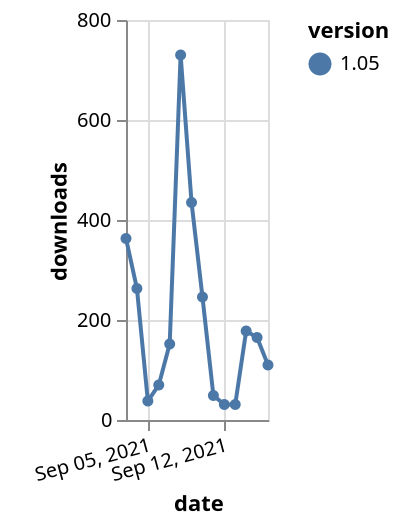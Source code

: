 {"$schema": "https://vega.github.io/schema/vega-lite/v5.json", "description": "A simple bar chart with embedded data.", "data": {"values": [{"date": "2021-09-03", "total": 184241, "delta": 363, "version": "1.05"}, {"date": "2021-09-04", "total": 184504, "delta": 263, "version": "1.05"}, {"date": "2021-09-05", "total": 184542, "delta": 38, "version": "1.05"}, {"date": "2021-09-06", "total": 184612, "delta": 70, "version": "1.05"}, {"date": "2021-09-07", "total": 184764, "delta": 152, "version": "1.05"}, {"date": "2021-09-08", "total": 185494, "delta": 730, "version": "1.05"}, {"date": "2021-09-09", "total": 185929, "delta": 435, "version": "1.05"}, {"date": "2021-09-10", "total": 186175, "delta": 246, "version": "1.05"}, {"date": "2021-09-11", "total": 186224, "delta": 49, "version": "1.05"}, {"date": "2021-09-12", "total": 186255, "delta": 31, "version": "1.05"}, {"date": "2021-09-13", "total": 186286, "delta": 31, "version": "1.05"}, {"date": "2021-09-14", "total": 186464, "delta": 178, "version": "1.05"}, {"date": "2021-09-15", "total": 186629, "delta": 165, "version": "1.05"}, {"date": "2021-09-16", "total": 186739, "delta": 110, "version": "1.05"}]}, "width": "container", "mark": {"type": "line", "point": {"filled": true}}, "encoding": {"x": {"field": "date", "type": "temporal", "timeUnit": "yearmonthdate", "title": "date", "axis": {"labelAngle": -15}}, "y": {"field": "delta", "type": "quantitative", "title": "downloads"}, "color": {"field": "version", "type": "nominal"}, "tooltip": {"field": "delta"}}}